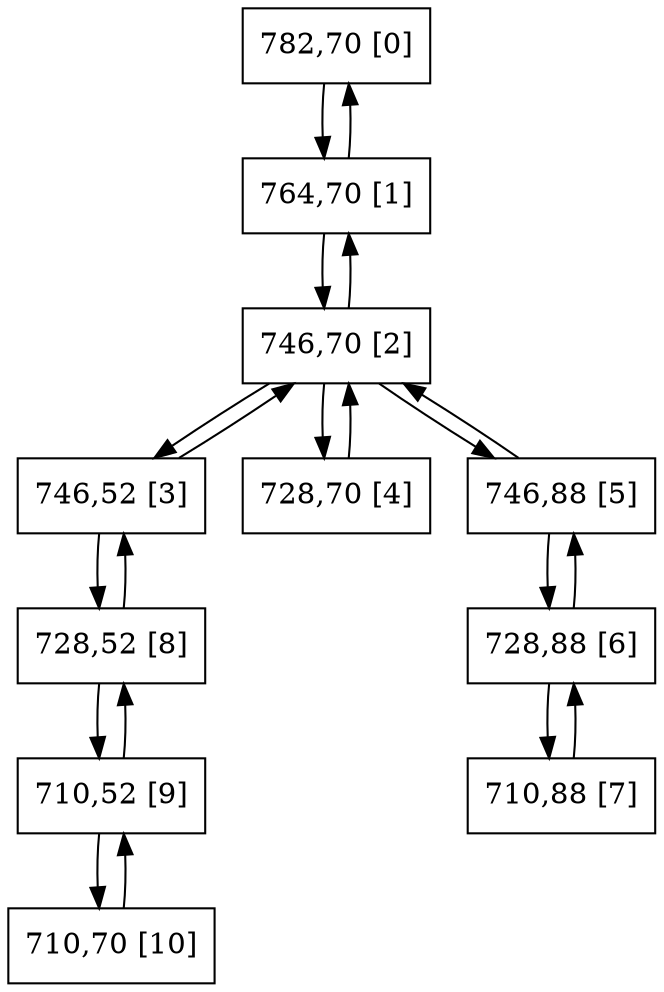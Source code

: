 digraph G {
graph [bgcolor=white size="20,20"]
node [shape=circle color=black]
0[shape = polygon, sides = 4, label="782,70 [0]", pos = "9,2.25!" ];
1[shape = polygon, sides = 4, label="764,70 [1]", pos = "6.75,2.25!" ];
2[shape = polygon, sides = 4, label="746,70 [2]", pos = "4.5,2.25!" ];
3[shape = polygon, sides = 4, label="746,52 [3]", pos = "4.5,4.5!" ];
4[shape = polygon, sides = 4, label="728,70 [4]", pos = "2.25,2.25!" ];
5[shape = polygon, sides = 4, label="746,88 [5]", pos = "4.5,0!" ];
6[shape = polygon, sides = 4, label="728,88 [6]", pos = "2.25,0!" ];
7[shape = polygon, sides = 4, label="710,88 [7]", pos = "0,0!" ];
8[shape = polygon, sides = 4, label="728,52 [8]", pos = "2.25,4.5!" ];
9[shape = polygon, sides = 4, label="710,52 [9]", pos = "0,4.5!" ];
10[shape = polygon, sides = 4, label="710,70 [10]", pos = "0,2.25!" ];
0->1 ;
1->0 ;
1->2 ;
2->1 ;
2->3 ;
2->4 ;
2->5 ;
3->2 ;
3->8 ;
4->2 ;
5->2 ;
5->6 ;
6->5 ;
6->7 ;
7->6 ;
8->3 ;
8->9 ;
9->8 ;
9->10 ;
10->9 ;
}
